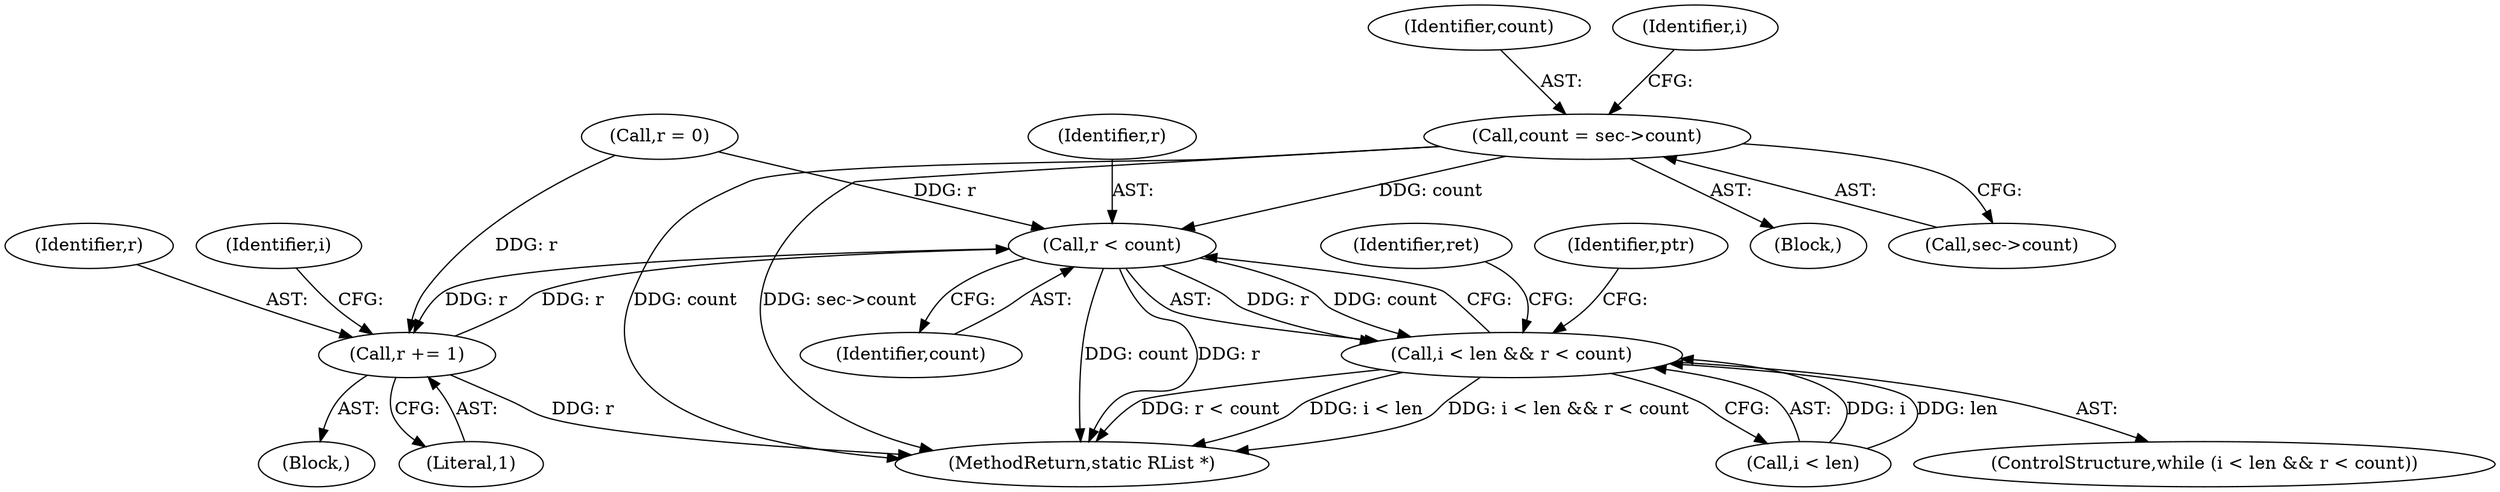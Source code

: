 digraph "0_radare2_d2632f6483a3ceb5d8e0a5fb11142c51c43978b4_0@pointer" {
"1000144" [label="(Call,count = sec->count)"];
"1000166" [label="(Call,r < count)"];
"1000162" [label="(Call,i < len && r < count)"];
"1000258" [label="(Call,r += 1)"];
"1000169" [label="(Block,)"];
"1000167" [label="(Identifier,r)"];
"1000258" [label="(Call,r += 1)"];
"1000146" [label="(Call,sec->count)"];
"1000145" [label="(Identifier,count)"];
"1000173" [label="(Identifier,ptr)"];
"1000164" [label="(Identifier,i)"];
"1000151" [label="(Identifier,i)"];
"1000168" [label="(Identifier,count)"];
"1000163" [label="(Call,i < len)"];
"1000260" [label="(Literal,1)"];
"1000262" [label="(Identifier,ret)"];
"1000144" [label="(Call,count = sec->count)"];
"1000263" [label="(MethodReturn,static RList *)"];
"1000162" [label="(Call,i < len && r < count)"];
"1000154" [label="(Call,r = 0)"];
"1000259" [label="(Identifier,r)"];
"1000166" [label="(Call,r < count)"];
"1000103" [label="(Block,)"];
"1000161" [label="(ControlStructure,while (i < len && r < count))"];
"1000144" -> "1000103"  [label="AST: "];
"1000144" -> "1000146"  [label="CFG: "];
"1000145" -> "1000144"  [label="AST: "];
"1000146" -> "1000144"  [label="AST: "];
"1000151" -> "1000144"  [label="CFG: "];
"1000144" -> "1000263"  [label="DDG: count"];
"1000144" -> "1000263"  [label="DDG: sec->count"];
"1000144" -> "1000166"  [label="DDG: count"];
"1000166" -> "1000162"  [label="AST: "];
"1000166" -> "1000168"  [label="CFG: "];
"1000167" -> "1000166"  [label="AST: "];
"1000168" -> "1000166"  [label="AST: "];
"1000162" -> "1000166"  [label="CFG: "];
"1000166" -> "1000263"  [label="DDG: count"];
"1000166" -> "1000263"  [label="DDG: r"];
"1000166" -> "1000162"  [label="DDG: r"];
"1000166" -> "1000162"  [label="DDG: count"];
"1000258" -> "1000166"  [label="DDG: r"];
"1000154" -> "1000166"  [label="DDG: r"];
"1000166" -> "1000258"  [label="DDG: r"];
"1000162" -> "1000161"  [label="AST: "];
"1000162" -> "1000163"  [label="CFG: "];
"1000163" -> "1000162"  [label="AST: "];
"1000173" -> "1000162"  [label="CFG: "];
"1000262" -> "1000162"  [label="CFG: "];
"1000162" -> "1000263"  [label="DDG: r < count"];
"1000162" -> "1000263"  [label="DDG: i < len"];
"1000162" -> "1000263"  [label="DDG: i < len && r < count"];
"1000163" -> "1000162"  [label="DDG: i"];
"1000163" -> "1000162"  [label="DDG: len"];
"1000258" -> "1000169"  [label="AST: "];
"1000258" -> "1000260"  [label="CFG: "];
"1000259" -> "1000258"  [label="AST: "];
"1000260" -> "1000258"  [label="AST: "];
"1000164" -> "1000258"  [label="CFG: "];
"1000258" -> "1000263"  [label="DDG: r"];
"1000154" -> "1000258"  [label="DDG: r"];
}
